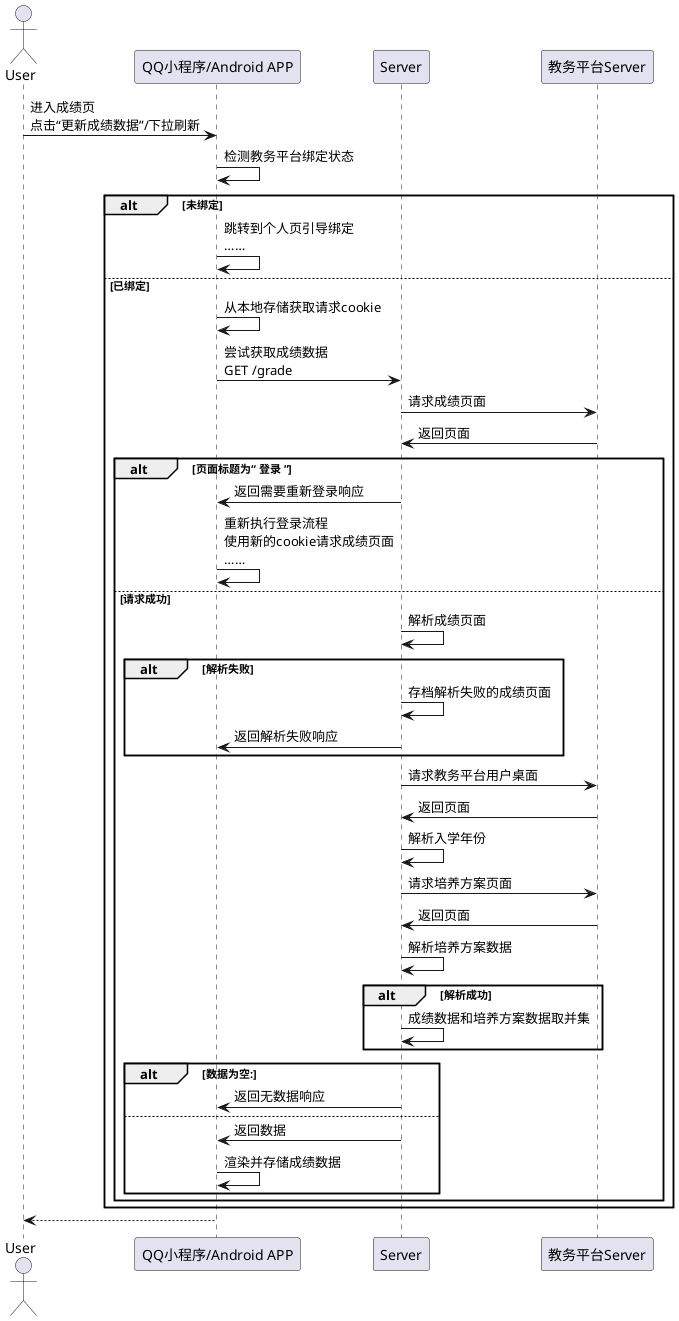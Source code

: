 @startuml 教务-课表查询
actor "User" as user
participant "QQ小程序/Android APP" as qp
participant "Server" as server
participant "教务平台Server" as jw
user->qp:进入成绩页\n点击“更新成绩数据”/下拉刷新
qp->qp:检测教务平台绑定状态
alt 未绑定
    qp->qp:跳转到个人页引导绑定\n……
else 已绑定
    qp->qp:从本地存储获取请求cookie
    qp->server:尝试获取成绩数据\nGET /grade
    server->jw:请求成绩页面
    server<-jw:返回页面
    alt 页面标题为“ 登录 ”
        qp<-server:返回需要重新登录响应
        qp->qp:重新执行登录流程\n使用新的cookie请求成绩页面\n……
    else 请求成功
        server->server:解析成绩页面
        alt 解析失败
            server->server:存档解析失败的成绩页面
            qp<-server:返回解析失败响应
        end
        server->jw:请求教务平台用户桌面
        server<-jw:返回页面
        server->server:解析入学年份
        server->jw:请求培养方案页面
        server<-jw:返回页面
        server->server:解析培养方案数据
        alt 解析成功
            server->server:成绩数据和培养方案数据取并集
        end
        alt 数据为空:
            qp<-server:返回无数据响应
        else
            qp<-server:返回数据
            qp->qp:渲染并存储成绩数据
        end
    end
end
user<--qp
@enduml